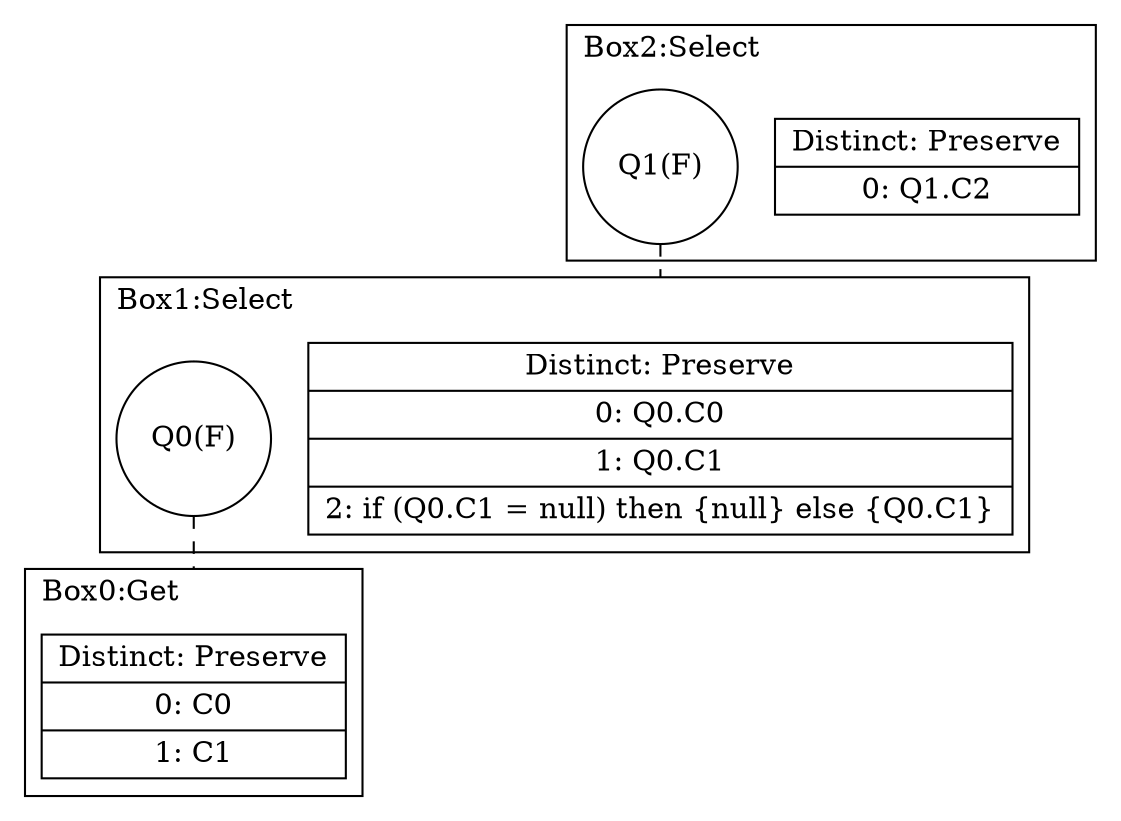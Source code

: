 digraph G {
    compound = true
    labeljust = l
    label = ""
    node [ shape = box ]
    subgraph cluster2 {
        label = "Box2:Select"
        boxhead2 [ shape = record, label = "{ Distinct: Preserve| 0: Q1.C2 }" ]
        {
            rank = same
            node [ shape = circle ]
            Q1 [ label = "Q1(F)" ]
        }
    }
    subgraph cluster1 {
        label = "Box1:Select"
        boxhead1 [ shape = record, label = "{ Distinct: Preserve| 0: Q0.C0| 1: Q0.C1| 2: if (Q0.C1 = null) then \{null\} else \{Q0.C1\} }" ]
        {
            rank = same
            node [ shape = circle ]
            Q0 [ label = "Q0(F)" ]
        }
    }
    subgraph cluster0 {
        label = "Box0:Get"
        boxhead0 [ shape = record, label = "{ Distinct: Preserve| 0: C0| 1: C1 }" ]
        {
            rank = same
        }
    }
    edge [ arrowhead = none, style = dashed ]
    Q1 -> boxhead1 [ lhead = cluster1 ]
    Q0 -> boxhead0 [ lhead = cluster0 ]
}
